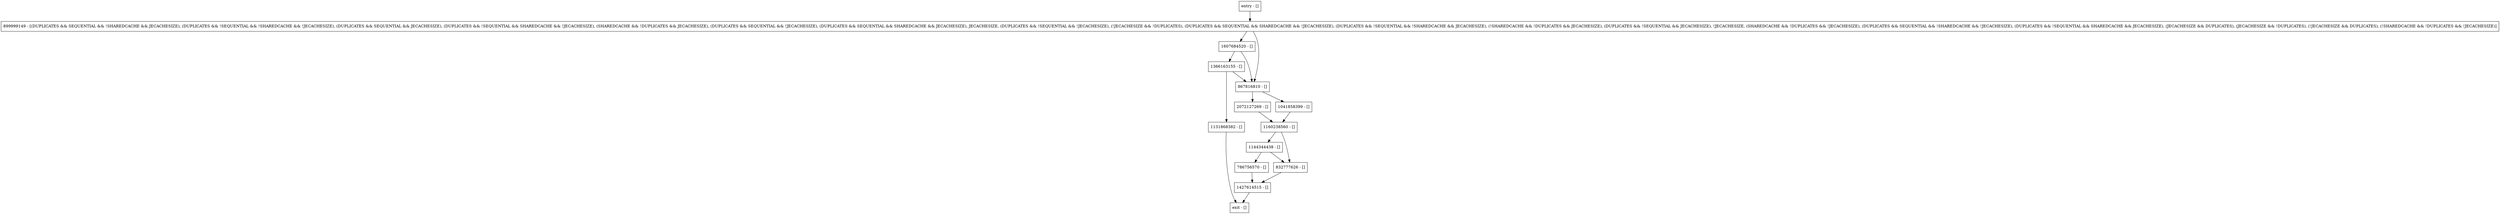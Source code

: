 digraph <init> {
node [shape=record];
1144344438 [label="1144344438 - []"];
2072127269 [label="2072127269 - []"];
1131868382 [label="1131868382 - []"];
1366163155 [label="1366163155 - []"];
1607684520 [label="1607684520 - []"];
786756570 [label="786756570 - []"];
entry [label="entry - []"];
exit [label="exit - []"];
1041858399 [label="1041858399 - []"];
899999149 [label="899999149 - [(DUPLICATES && SEQUENTIAL && !SHAREDCACHE && JECACHESIZE), (DUPLICATES && !SEQUENTIAL && !SHAREDCACHE && !JECACHESIZE), (DUPLICATES && SEQUENTIAL && JECACHESIZE), (DUPLICATES && !SEQUENTIAL && SHAREDCACHE && !JECACHESIZE), (SHAREDCACHE && !DUPLICATES && JECACHESIZE), (DUPLICATES && SEQUENTIAL && !JECACHESIZE), (DUPLICATES && SEQUENTIAL && SHAREDCACHE && JECACHESIZE), JECACHESIZE, (DUPLICATES && !SEQUENTIAL && !JECACHESIZE), (!JECACHESIZE && !DUPLICATES), (DUPLICATES && SEQUENTIAL && SHAREDCACHE && !JECACHESIZE), (DUPLICATES && !SEQUENTIAL && !SHAREDCACHE && JECACHESIZE), (!SHAREDCACHE && !DUPLICATES && JECACHESIZE), (DUPLICATES && !SEQUENTIAL && JECACHESIZE), !JECACHESIZE, (SHAREDCACHE && !DUPLICATES && !JECACHESIZE), (DUPLICATES && SEQUENTIAL && !SHAREDCACHE && !JECACHESIZE), (DUPLICATES && !SEQUENTIAL && SHAREDCACHE && JECACHESIZE), (JECACHESIZE && DUPLICATES), (JECACHESIZE && !DUPLICATES), (!JECACHESIZE && DUPLICATES), (!SHAREDCACHE && !DUPLICATES && !JECACHESIZE)]"];
867816810 [label="867816810 - []"];
832777626 [label="832777626 - []"];
1160238560 [label="1160238560 - []"];
1427614515 [label="1427614515 - []"];
entry;
exit;
1144344438 -> 832777626;
1144344438 -> 786756570;
2072127269 -> 1160238560;
1131868382 -> exit;
1366163155 -> 1131868382;
1366163155 -> 867816810;
1607684520 -> 867816810;
1607684520 -> 1366163155;
786756570 -> 1427614515;
entry -> 899999149;
1041858399 -> 1160238560;
899999149 -> 867816810;
899999149 -> 1607684520;
867816810 -> 1041858399;
867816810 -> 2072127269;
832777626 -> 1427614515;
1160238560 -> 1144344438;
1160238560 -> 832777626;
1427614515 -> exit;
}
